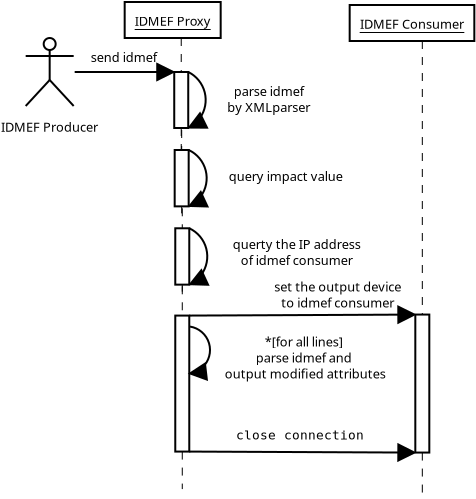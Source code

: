 <?xml version="1.0"?>
<diagram xmlns:dia="http://www.lysator.liu.se/~alla/dia/">
  <diagramdata>
    <attribute name="background">
      <color val="#ffffff"/>
    </attribute>
    <attribute name="paper">
      <composite type="paper">
        <attribute name="name">
          <string>#A4#</string>
        </attribute>
        <attribute name="tmargin">
          <real val="2.82"/>
        </attribute>
        <attribute name="bmargin">
          <real val="2.82"/>
        </attribute>
        <attribute name="lmargin">
          <real val="2.82"/>
        </attribute>
        <attribute name="rmargin">
          <real val="2.82"/>
        </attribute>
        <attribute name="is_portrait">
          <boolean val="true"/>
        </attribute>
        <attribute name="scaling">
          <real val="1"/>
        </attribute>
        <attribute name="fitto">
          <boolean val="false"/>
        </attribute>
      </composite>
    </attribute>
    <attribute name="grid">
      <composite type="grid">
        <attribute name="width_x">
          <real val="1"/>
        </attribute>
        <attribute name="width_y">
          <real val="1"/>
        </attribute>
        <attribute name="visible_x">
          <int val="1"/>
        </attribute>
        <attribute name="visible_y">
          <int val="1"/>
        </attribute>
      </composite>
    </attribute>
    <attribute name="guides">
      <composite type="guides">
        <attribute name="hguides"/>
        <attribute name="vguides"/>
      </composite>
    </attribute>
  </diagramdata>
  <layer name="&#199;&#216;&#183;&#202;" visible="true">
    <object type="UML - Actor" version="0" id="O0">
      <attribute name="obj_pos">
        <point val="2.4,2.017"/>
      </attribute>
      <attribute name="obj_bb">
        <rectangle val="-0.516,-0.283;5.316,5.274"/>
      </attribute>
      <attribute name="elem_corner">
        <point val="1.15,-0.283"/>
      </attribute>
      <attribute name="elem_width">
        <real val="2.5"/>
      </attribute>
      <attribute name="elem_height">
        <real val="4.6"/>
      </attribute>
      <attribute name="text">
        <composite type="text">
          <attribute name="string">
            <string>#IDMEF Producer#</string>
          </attribute>
          <attribute name="font">
            <font name="Helvetica"/>
          </attribute>
          <attribute name="height">
            <real val="0.8"/>
          </attribute>
          <attribute name="pos">
            <point val="2.4,5.117"/>
          </attribute>
          <attribute name="color">
            <color val="#000000"/>
          </attribute>
          <attribute name="alignment">
            <enum val="1"/>
          </attribute>
        </composite>
      </attribute>
    </object>
    <object type="UML - Objet" version="0" id="O1">
      <attribute name="obj_pos">
        <point val="6.15,-1.483"/>
      </attribute>
      <attribute name="obj_bb">
        <rectangle val="6.1,-1.533;11.856,0.367"/>
      </attribute>
      <attribute name="elem_corner">
        <point val="6.15,-1.483"/>
      </attribute>
      <attribute name="elem_width">
        <real val="5.656"/>
      </attribute>
      <attribute name="elem_height">
        <real val="1.8"/>
      </attribute>
      <attribute name="text">
        <composite type="text">
          <attribute name="string">
            <string>#IDMEF Proxy#</string>
          </attribute>
          <attribute name="font">
            <font name="Helvetica"/>
          </attribute>
          <attribute name="height">
            <real val="0.8"/>
          </attribute>
          <attribute name="pos">
            <point val="8.978,-0.34"/>
          </attribute>
          <attribute name="color">
            <color val="#000000"/>
          </attribute>
          <attribute name="alignment">
            <enum val="1"/>
          </attribute>
        </composite>
      </attribute>
      <attribute name="stereotype">
        <string/>
      </attribute>
      <attribute name="exstate">
        <string/>
      </attribute>
      <attribute name="attrib">
        <composite type="text">
          <attribute name="string">
            <string>##</string>
          </attribute>
          <attribute name="font">
            <font name="Helvetica"/>
          </attribute>
          <attribute name="height">
            <real val="0.8"/>
          </attribute>
          <attribute name="pos">
            <point val="0,0"/>
          </attribute>
          <attribute name="color">
            <color val="#000000"/>
          </attribute>
          <attribute name="alignment">
            <enum val="0"/>
          </attribute>
        </composite>
      </attribute>
      <attribute name="is_active">
        <boolean val="false"/>
      </attribute>
      <attribute name="show_attribs">
        <boolean val="false"/>
      </attribute>
      <attribute name="multiple">
        <boolean val="false"/>
      </attribute>
    </object>
    <object type="UML - Objet" version="0" id="O2">
      <attribute name="obj_pos">
        <point val="17.4,-1.333"/>
      </attribute>
      <attribute name="obj_bb">
        <rectangle val="17.35,-1.383;24.714,0.517"/>
      </attribute>
      <attribute name="elem_corner">
        <point val="17.4,-1.333"/>
      </attribute>
      <attribute name="elem_width">
        <real val="7.264"/>
      </attribute>
      <attribute name="elem_height">
        <real val="1.8"/>
      </attribute>
      <attribute name="text">
        <composite type="text">
          <attribute name="string">
            <string>#IDMEF Consumer#</string>
          </attribute>
          <attribute name="font">
            <font name="Helvetica"/>
          </attribute>
          <attribute name="height">
            <real val="0.8"/>
          </attribute>
          <attribute name="pos">
            <point val="21.032,-0.19"/>
          </attribute>
          <attribute name="color">
            <color val="#000000"/>
          </attribute>
          <attribute name="alignment">
            <enum val="1"/>
          </attribute>
        </composite>
      </attribute>
      <attribute name="stereotype">
        <string/>
      </attribute>
      <attribute name="exstate">
        <string/>
      </attribute>
      <attribute name="attrib">
        <composite type="text">
          <attribute name="string">
            <string>##</string>
          </attribute>
          <attribute name="font">
            <font name="Helvetica"/>
          </attribute>
          <attribute name="height">
            <real val="0.8"/>
          </attribute>
          <attribute name="pos">
            <point val="0,0"/>
          </attribute>
          <attribute name="color">
            <color val="#000000"/>
          </attribute>
          <attribute name="alignment">
            <enum val="0"/>
          </attribute>
        </composite>
      </attribute>
      <attribute name="is_active">
        <boolean val="false"/>
      </attribute>
      <attribute name="show_attribs">
        <boolean val="false"/>
      </attribute>
      <attribute name="multiple">
        <boolean val="false"/>
      </attribute>
    </object>
    <object type="UML - Lifeline" version="0" id="O3">
      <attribute name="obj_pos">
        <point val="8.978,0.317"/>
      </attribute>
      <attribute name="obj_bb">
        <rectangle val="8.278,0.292;9.678,5.892"/>
      </attribute>
      <attribute name="conn_endpoints">
        <point val="8.978,0.317"/>
        <point val="8.978,5.867"/>
      </attribute>
      <attribute name="rtop">
        <real val="1.7"/>
      </attribute>
      <attribute name="rbot">
        <real val="4.5"/>
      </attribute>
      <attribute name="draw_focus">
        <boolean val="true"/>
      </attribute>
      <attribute name="draw_cross">
        <boolean val="false"/>
      </attribute>
      <connections>
        <connection handle="0" to="O1" connection="6"/>
      </connections>
    </object>
    <object type="Standard - Line" version="0" id="O4">
      <attribute name="obj_pos">
        <point val="3.65,2.017"/>
      </attribute>
      <attribute name="obj_bb">
        <rectangle val="2.8,1.167;9.478,2.867"/>
      </attribute>
      <attribute name="conn_endpoints">
        <point val="3.65,2.017"/>
        <point val="8.628,2.017"/>
      </attribute>
      <attribute name="numcp">
        <int val="1"/>
      </attribute>
      <attribute name="end_arrow">
        <enum val="3"/>
      </attribute>
      <attribute name="end_arrow_length">
        <real val="0.8"/>
      </attribute>
      <attribute name="end_arrow_width">
        <real val="0.8"/>
      </attribute>
      <connections>
        <connection handle="0" to="O0" connection="4"/>
        <connection handle="1" to="O3" connection="0"/>
      </connections>
    </object>
    <object type="Standard - Text" version="0" id="O5">
      <attribute name="obj_pos">
        <point val="18.4,1.817"/>
      </attribute>
      <attribute name="obj_bb">
        <rectangle val="18.4,1.219;18.4,2.019"/>
      </attribute>
      <attribute name="text">
        <composite type="text">
          <attribute name="string">
            <string>##</string>
          </attribute>
          <attribute name="font">
            <font name="Courier"/>
          </attribute>
          <attribute name="height">
            <real val="0.8"/>
          </attribute>
          <attribute name="pos">
            <point val="18.4,1.817"/>
          </attribute>
          <attribute name="color">
            <color val="#000000"/>
          </attribute>
          <attribute name="alignment">
            <enum val="1"/>
          </attribute>
        </composite>
      </attribute>
    </object>
    <object type="Standard - Text" version="0" id="O6">
      <attribute name="obj_pos">
        <point val="6.1,1.517"/>
      </attribute>
      <attribute name="obj_bb">
        <rectangle val="4.204,0.874;7.996,1.674"/>
      </attribute>
      <attribute name="text">
        <composite type="text">
          <attribute name="string">
            <string>#send idmef#</string>
          </attribute>
          <attribute name="font">
            <font name="Helvetica"/>
          </attribute>
          <attribute name="height">
            <real val="0.8"/>
          </attribute>
          <attribute name="pos">
            <point val="6.1,1.517"/>
          </attribute>
          <attribute name="color">
            <color val="#000000"/>
          </attribute>
          <attribute name="alignment">
            <enum val="1"/>
          </attribute>
        </composite>
      </attribute>
    </object>
    <object type="Standard - Text" version="0" id="O7">
      <attribute name="obj_pos">
        <point val="13.35,3.217"/>
      </attribute>
      <attribute name="obj_bb">
        <rectangle val="10.926,2.574;15.774,4.174"/>
      </attribute>
      <attribute name="text">
        <composite type="text">
          <attribute name="string">
            <string>#parse idmef
by XMLparser#</string>
          </attribute>
          <attribute name="font">
            <font name="Helvetica"/>
          </attribute>
          <attribute name="height">
            <real val="0.8"/>
          </attribute>
          <attribute name="pos">
            <point val="13.35,3.217"/>
          </attribute>
          <attribute name="color">
            <color val="#000000"/>
          </attribute>
          <attribute name="alignment">
            <enum val="1"/>
          </attribute>
        </composite>
      </attribute>
    </object>
    <object type="Standard - Arc" version="0" id="O8">
      <attribute name="obj_pos">
        <point val="9.328,2.017"/>
      </attribute>
      <attribute name="obj_bb">
        <rectangle val="8.478,1.167;11.05,5.667"/>
      </attribute>
      <attribute name="conn_endpoints">
        <point val="9.328,2.017"/>
        <point val="9.328,4.817"/>
      </attribute>
      <attribute name="curve_distance">
        <real val="-0.872"/>
      </attribute>
      <attribute name="end_arrow">
        <enum val="3"/>
      </attribute>
      <attribute name="end_arrow_length">
        <real val="0.8"/>
      </attribute>
      <attribute name="end_arrow_width">
        <real val="0.8"/>
      </attribute>
      <connections>
        <connection handle="0" to="O3" connection="1"/>
        <connection handle="1" to="O3" connection="3"/>
      </connections>
    </object>
    <object type="UML - Lifeline" version="0" id="O9">
      <attribute name="obj_pos">
        <point val="9,4.917"/>
      </attribute>
      <attribute name="obj_bb">
        <rectangle val="8.3,4.892;9.7,9.111"/>
      </attribute>
      <attribute name="conn_endpoints">
        <point val="9,4.917"/>
        <point val="9,9.086"/>
      </attribute>
      <attribute name="rtop">
        <real val="1"/>
      </attribute>
      <attribute name="rbot">
        <real val="3.818"/>
      </attribute>
      <attribute name="draw_focus">
        <boolean val="true"/>
      </attribute>
      <attribute name="draw_cross">
        <boolean val="false"/>
      </attribute>
    </object>
    <object type="Standard - Arc" version="0" id="O10">
      <attribute name="obj_pos">
        <point val="9.35,5.917"/>
      </attribute>
      <attribute name="obj_bb">
        <rectangle val="8.5,5.067;11.1,9.586"/>
      </attribute>
      <attribute name="conn_endpoints">
        <point val="9.35,5.917"/>
        <point val="9.35,8.736"/>
      </attribute>
      <attribute name="curve_distance">
        <real val="-0.9"/>
      </attribute>
      <attribute name="end_arrow">
        <enum val="3"/>
      </attribute>
      <attribute name="end_arrow_length">
        <real val="0.8"/>
      </attribute>
      <attribute name="end_arrow_width">
        <real val="0.8"/>
      </attribute>
      <connections>
        <connection handle="0" to="O9" connection="1"/>
        <connection handle="1" to="O9" connection="3"/>
      </connections>
    </object>
    <object type="Standard - Text" version="0" id="O11">
      <attribute name="obj_pos">
        <point val="14.2,7.467"/>
      </attribute>
      <attribute name="obj_bb">
        <rectangle val="10.948,6.824;17.452,7.624"/>
      </attribute>
      <attribute name="text">
        <composite type="text">
          <attribute name="string">
            <string>#query impact value#</string>
          </attribute>
          <attribute name="font">
            <font name="Helvetica"/>
          </attribute>
          <attribute name="height">
            <real val="0.8"/>
          </attribute>
          <attribute name="pos">
            <point val="14.2,7.467"/>
          </attribute>
          <attribute name="color">
            <color val="#000000"/>
          </attribute>
          <attribute name="alignment">
            <enum val="1"/>
          </attribute>
        </composite>
      </attribute>
    </object>
    <object type="Standard - Text" version="0" id="O12">
      <attribute name="obj_pos">
        <point val="14.826,10.867"/>
      </attribute>
      <attribute name="obj_bb">
        <rectangle val="11.022,10.224;18.63,11.824"/>
      </attribute>
      <attribute name="text">
        <composite type="text">
          <attribute name="string">
            <string>#querty the IP address 
of idmef consumer #</string>
          </attribute>
          <attribute name="font">
            <font name="Helvetica"/>
          </attribute>
          <attribute name="height">
            <real val="0.8"/>
          </attribute>
          <attribute name="pos">
            <point val="14.826,10.867"/>
          </attribute>
          <attribute name="color">
            <color val="#000000"/>
          </attribute>
          <attribute name="alignment">
            <enum val="1"/>
          </attribute>
        </composite>
      </attribute>
    </object>
    <object type="Standard - Text" version="0" id="O13">
      <attribute name="obj_pos">
        <point val="14.176,6.917"/>
      </attribute>
      <attribute name="obj_bb">
        <rectangle val="14.176,6.319;14.176,7.119"/>
      </attribute>
      <attribute name="text">
        <composite type="text">
          <attribute name="string">
            <string>##</string>
          </attribute>
          <attribute name="font">
            <font name="Courier"/>
          </attribute>
          <attribute name="height">
            <real val="0.8"/>
          </attribute>
          <attribute name="pos">
            <point val="14.176,6.917"/>
          </attribute>
          <attribute name="color">
            <color val="#000000"/>
          </attribute>
          <attribute name="alignment">
            <enum val="1"/>
          </attribute>
        </composite>
      </attribute>
    </object>
    <object type="Standard - Text" version="0" id="O14">
      <attribute name="obj_pos">
        <point val="14.126,7.317"/>
      </attribute>
      <attribute name="obj_bb">
        <rectangle val="14.126,6.719;14.126,7.519"/>
      </attribute>
      <attribute name="text">
        <composite type="text">
          <attribute name="string">
            <string>##</string>
          </attribute>
          <attribute name="font">
            <font name="Courier"/>
          </attribute>
          <attribute name="height">
            <real val="0.8"/>
          </attribute>
          <attribute name="pos">
            <point val="14.126,7.317"/>
          </attribute>
          <attribute name="color">
            <color val="#000000"/>
          </attribute>
          <attribute name="alignment">
            <enum val="1"/>
          </attribute>
        </composite>
      </attribute>
    </object>
    <object type="Standard - Text" version="0" id="O15">
      <attribute name="obj_pos">
        <point val="14.526,7.067"/>
      </attribute>
      <attribute name="obj_bb">
        <rectangle val="14.526,6.469;14.526,7.269"/>
      </attribute>
      <attribute name="text">
        <composite type="text">
          <attribute name="string">
            <string>##</string>
          </attribute>
          <attribute name="font">
            <font name="Courier"/>
          </attribute>
          <attribute name="height">
            <real val="0.8"/>
          </attribute>
          <attribute name="pos">
            <point val="14.526,7.067"/>
          </attribute>
          <attribute name="color">
            <color val="#000000"/>
          </attribute>
          <attribute name="alignment">
            <enum val="1"/>
          </attribute>
        </composite>
      </attribute>
    </object>
    <object type="UML - Lifeline" version="0" id="O16">
      <attribute name="obj_pos">
        <point val="21.032,0.467"/>
      </attribute>
      <attribute name="obj_bb">
        <rectangle val="20.332,0.442;21.732,23.321"/>
      </attribute>
      <attribute name="conn_endpoints">
        <point val="21.032,0.467"/>
        <point val="21.032,23.296"/>
      </attribute>
      <attribute name="rtop">
        <real val="13.678"/>
      </attribute>
      <attribute name="rbot">
        <real val="20.578"/>
      </attribute>
      <attribute name="draw_focus">
        <boolean val="true"/>
      </attribute>
      <attribute name="draw_cross">
        <boolean val="false"/>
      </attribute>
      <connections>
        <connection handle="0" to="O2" connection="6"/>
      </connections>
    </object>
    <object type="UML - Lifeline" version="0" id="O17">
      <attribute name="obj_pos">
        <point val="9.03,8.831"/>
      </attribute>
      <attribute name="obj_bb">
        <rectangle val="8.33,8.806;9.73,13.024"/>
      </attribute>
      <attribute name="conn_endpoints">
        <point val="9.03,8.831"/>
        <point val="9.03,12.999"/>
      </attribute>
      <attribute name="rtop">
        <real val="1"/>
      </attribute>
      <attribute name="rbot">
        <real val="3.818"/>
      </attribute>
      <attribute name="draw_focus">
        <boolean val="true"/>
      </attribute>
      <attribute name="draw_cross">
        <boolean val="false"/>
      </attribute>
    </object>
    <object type="Standard - Arc" version="0" id="O18">
      <attribute name="obj_pos">
        <point val="9.38,9.831"/>
      </attribute>
      <attribute name="obj_bb">
        <rectangle val="8.53,8.981;11.13,13.499"/>
      </attribute>
      <attribute name="conn_endpoints">
        <point val="9.38,9.831"/>
        <point val="9.38,12.649"/>
      </attribute>
      <attribute name="curve_distance">
        <real val="-0.9"/>
      </attribute>
      <attribute name="end_arrow">
        <enum val="3"/>
      </attribute>
      <attribute name="end_arrow_length">
        <real val="0.8"/>
      </attribute>
      <attribute name="end_arrow_width">
        <real val="0.8"/>
      </attribute>
      <connections>
        <connection handle="0" to="O17" connection="1"/>
        <connection handle="1" to="O17" connection="3"/>
      </connections>
    </object>
    <object type="UML - Lifeline" version="0" id="O19">
      <attribute name="obj_pos">
        <point val="9.03,12.731"/>
      </attribute>
      <attribute name="obj_bb">
        <rectangle val="8.33,12.706;9.73,22.896"/>
      </attribute>
      <attribute name="conn_endpoints">
        <point val="9.03,12.731"/>
        <point val="9.03,22.871"/>
      </attribute>
      <attribute name="rtop">
        <real val="1.465"/>
      </attribute>
      <attribute name="rbot">
        <real val="8.265"/>
      </attribute>
      <attribute name="draw_focus">
        <boolean val="true"/>
      </attribute>
      <attribute name="draw_cross">
        <boolean val="false"/>
      </attribute>
    </object>
    <object type="Standard - Text" version="0" id="O20">
      <attribute name="obj_pos">
        <point val="16.8,12.986"/>
      </attribute>
      <attribute name="obj_bb">
        <rectangle val="13.224,12.343;20.376,13.943"/>
      </attribute>
      <attribute name="text">
        <composite type="text">
          <attribute name="string">
            <string>#set the output device
to idmef consumer#</string>
          </attribute>
          <attribute name="font">
            <font name="Helvetica"/>
          </attribute>
          <attribute name="height">
            <real val="0.8"/>
          </attribute>
          <attribute name="pos">
            <point val="16.8,12.986"/>
          </attribute>
          <attribute name="color">
            <color val="#000000"/>
          </attribute>
          <attribute name="alignment">
            <enum val="1"/>
          </attribute>
        </composite>
      </attribute>
    </object>
    <object type="Standard - Text" version="0" id="O21">
      <attribute name="obj_pos">
        <point val="15.1,15.736"/>
      </attribute>
      <attribute name="obj_bb">
        <rectangle val="10.636,15.093;19.564,17.493"/>
      </attribute>
      <attribute name="text">
        <composite type="text">
          <attribute name="string">
            <string>#*[for all lines]
parse idmef and
 output modified attributes#</string>
          </attribute>
          <attribute name="font">
            <font name="Helvetica"/>
          </attribute>
          <attribute name="height">
            <real val="0.8"/>
          </attribute>
          <attribute name="pos">
            <point val="15.1,15.736"/>
          </attribute>
          <attribute name="color">
            <color val="#000000"/>
          </attribute>
          <attribute name="alignment">
            <enum val="1"/>
          </attribute>
        </composite>
      </attribute>
    </object>
    <object type="Standard - Line" version="0" id="O22">
      <attribute name="obj_pos">
        <point val="9.38,14.196"/>
      </attribute>
      <attribute name="obj_bb">
        <rectangle val="8.53,13.296;21.532,15.046"/>
      </attribute>
      <attribute name="conn_endpoints">
        <point val="9.38,14.196"/>
        <point val="20.682,14.146"/>
      </attribute>
      <attribute name="numcp">
        <int val="1"/>
      </attribute>
      <attribute name="end_arrow">
        <enum val="3"/>
      </attribute>
      <attribute name="end_arrow_length">
        <real val="0.8"/>
      </attribute>
      <attribute name="end_arrow_width">
        <real val="0.8"/>
      </attribute>
      <connections>
        <connection handle="0" to="O19" connection="1"/>
        <connection handle="1" to="O16" connection="0"/>
      </connections>
    </object>
    <object type="Standard - Text" version="0" id="O23">
      <attribute name="obj_pos">
        <point val="14.918,20.396"/>
      </attribute>
      <attribute name="obj_bb">
        <rectangle val="11.078,19.797;18.758,20.597"/>
      </attribute>
      <attribute name="text">
        <composite type="text">
          <attribute name="string">
            <string>#close connection#</string>
          </attribute>
          <attribute name="font">
            <font name="Courier"/>
          </attribute>
          <attribute name="height">
            <real val="0.8"/>
          </attribute>
          <attribute name="pos">
            <point val="14.918,20.396"/>
          </attribute>
          <attribute name="color">
            <color val="#000000"/>
          </attribute>
          <attribute name="alignment">
            <enum val="1"/>
          </attribute>
        </composite>
      </attribute>
    </object>
    <object type="Standard - Line" version="0" id="O24">
      <attribute name="obj_pos">
        <point val="9.38,20.996"/>
      </attribute>
      <attribute name="obj_bb">
        <rectangle val="8.53,20.146;21.532,21.896"/>
      </attribute>
      <attribute name="conn_endpoints">
        <point val="9.38,20.996"/>
        <point val="20.682,21.046"/>
      </attribute>
      <attribute name="numcp">
        <int val="1"/>
      </attribute>
      <attribute name="end_arrow">
        <enum val="3"/>
      </attribute>
      <attribute name="end_arrow_length">
        <real val="0.8"/>
      </attribute>
      <attribute name="end_arrow_width">
        <real val="0.8"/>
      </attribute>
      <connections>
        <connection handle="0" to="O19" connection="3"/>
        <connection handle="1" to="O16" connection="5"/>
      </connections>
    </object>
    <object type="Standard - Arc" version="0" id="O25">
      <attribute name="obj_pos">
        <point val="9.418,14.746"/>
      </attribute>
      <attribute name="obj_bb">
        <rectangle val="8.518,13.896;11.268,17.946"/>
      </attribute>
      <attribute name="conn_endpoints">
        <point val="9.418,14.746"/>
        <point val="9.368,17.096"/>
      </attribute>
      <attribute name="curve_distance">
        <real val="-1.024"/>
      </attribute>
      <attribute name="end_arrow">
        <enum val="3"/>
      </attribute>
      <attribute name="end_arrow_length">
        <real val="0.8"/>
      </attribute>
      <attribute name="end_arrow_width">
        <real val="0.8"/>
      </attribute>
    </object>
  </layer>
</diagram>
